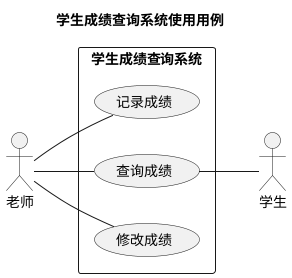 @startuml

title 学生成绩查询系统使用用例

left to right direction
actor "老师" as teacher
actor "学生" as student
rectangle 学生成绩查询系统 {
    usecase "记录成绩" as record
    usecase "查询成绩" as check
    usecase "修改成绩" as modify
}
teacher -- record
teacher -- check
teacher -- modify
check -- student
@enduml